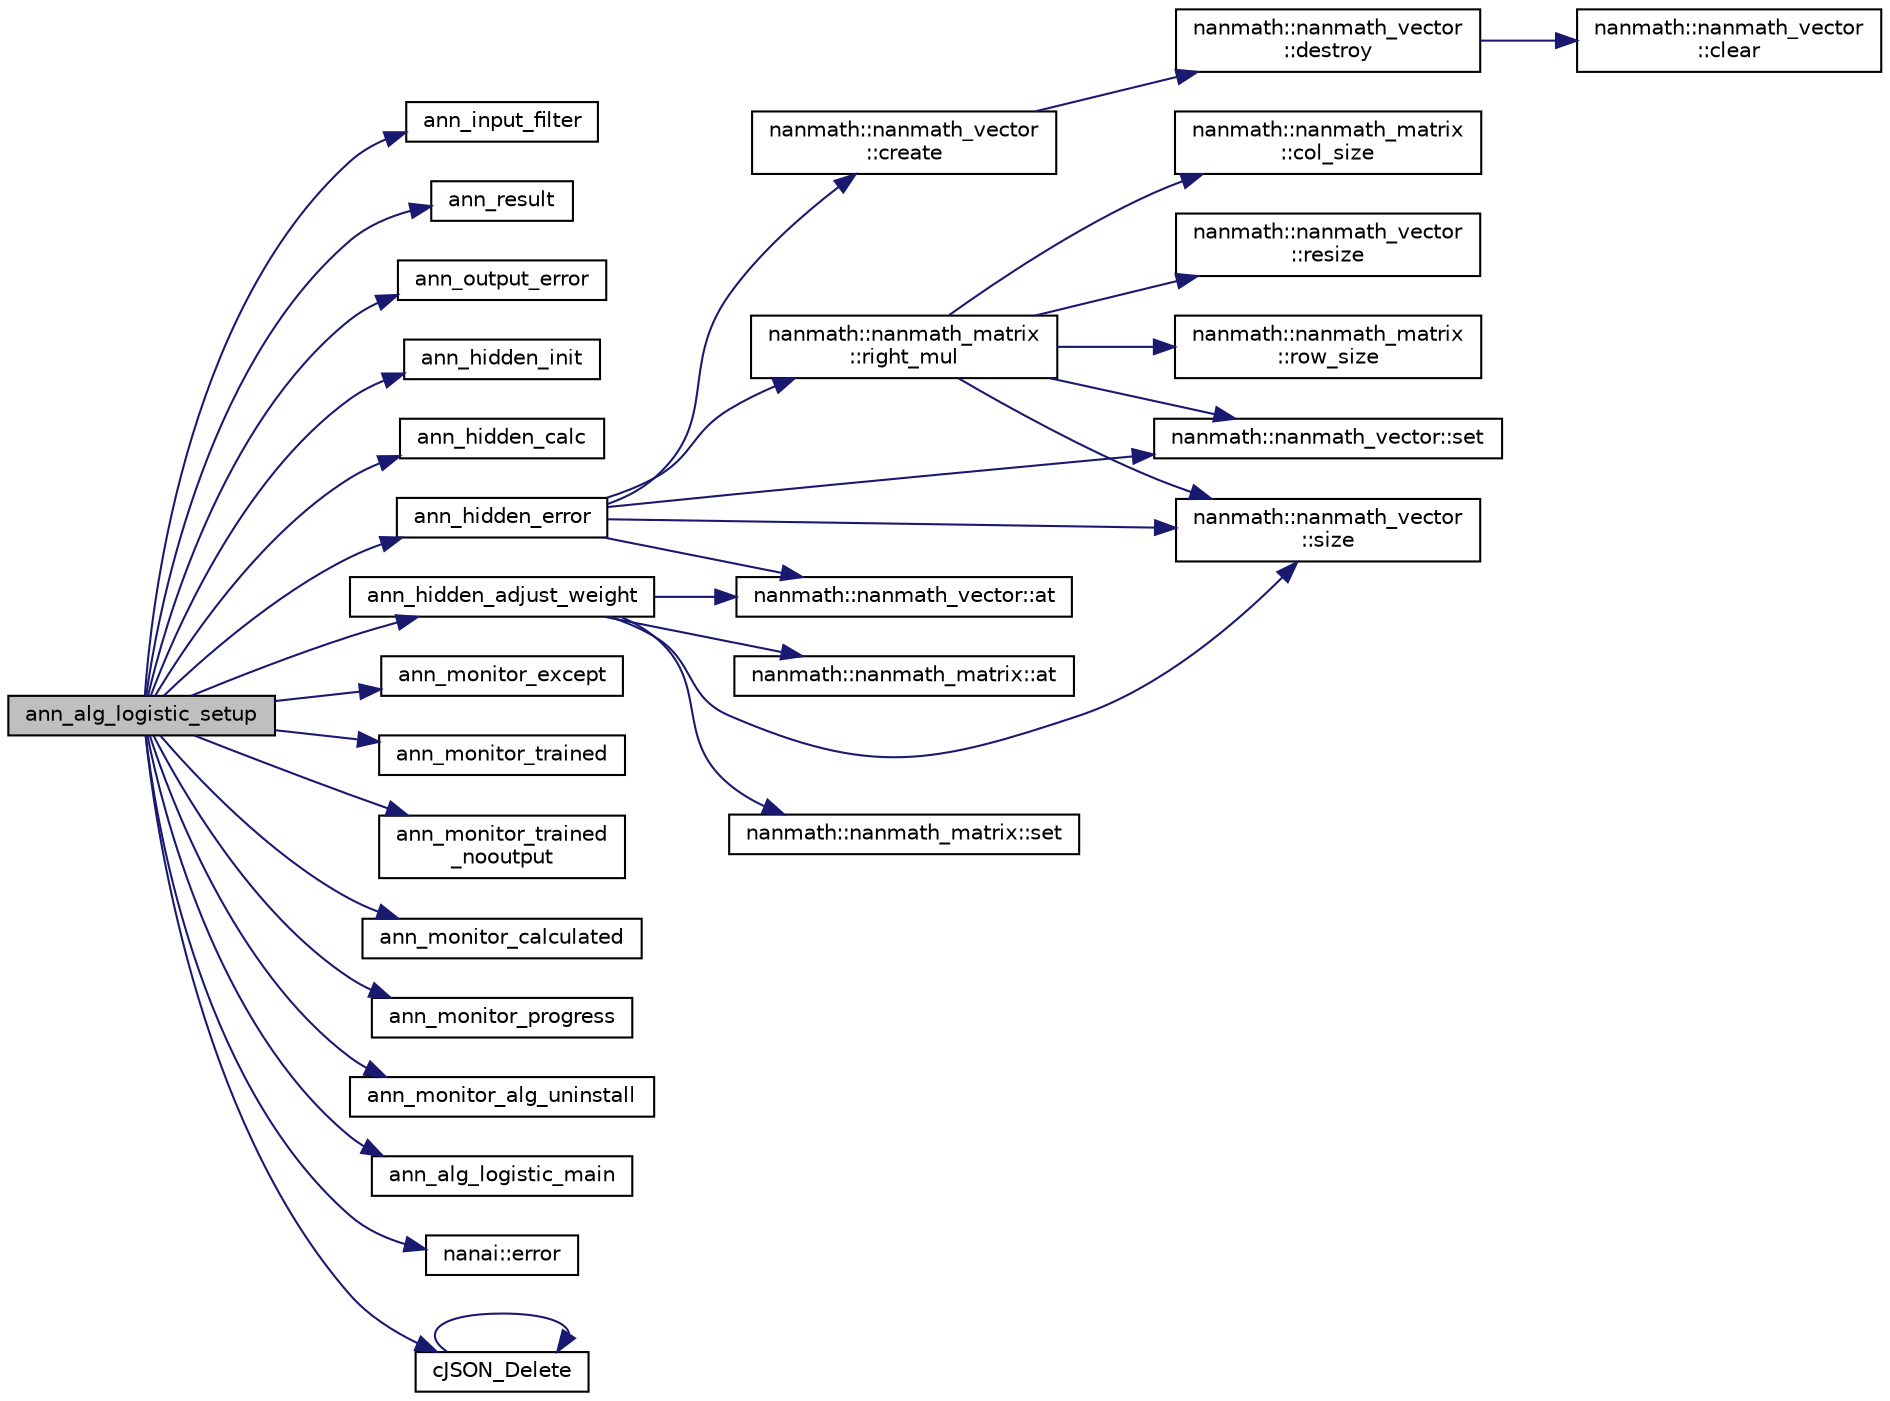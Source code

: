 digraph "ann_alg_logistic_setup"
{
  edge [fontname="Helvetica",fontsize="10",labelfontname="Helvetica",labelfontsize="10"];
  node [fontname="Helvetica",fontsize="10",shape=record];
  rankdir="LR";
  Node1 [label="ann_alg_logistic_setup",height=0.2,width=0.4,color="black", fillcolor="grey75", style="filled", fontcolor="black"];
  Node1 -> Node2 [color="midnightblue",fontsize="10",style="solid"];
  Node2 [label="ann_input_filter",height=0.2,width=0.4,color="black", fillcolor="white", style="filled",URL="$nanai__ann__alg__logistic_8cc.html#a3c42fb0fb40b8a54d51349dc55251839"];
  Node1 -> Node3 [color="midnightblue",fontsize="10",style="solid"];
  Node3 [label="ann_result",height=0.2,width=0.4,color="black", fillcolor="white", style="filled",URL="$nanai__ann__alg__logistic_8cc.html#ae0a39878ad8f501450035f59421114d5"];
  Node1 -> Node4 [color="midnightblue",fontsize="10",style="solid"];
  Node4 [label="ann_output_error",height=0.2,width=0.4,color="black", fillcolor="white", style="filled",URL="$nanai__ann__alg__logistic_8cc.html#a22f48a67aa60dc222ac10684db01a3dc"];
  Node1 -> Node5 [color="midnightblue",fontsize="10",style="solid"];
  Node5 [label="ann_hidden_init",height=0.2,width=0.4,color="black", fillcolor="white", style="filled",URL="$nanai__ann__alg__logistic_8cc.html#ad53ec39444e2dbde1c7e183600b887e2"];
  Node1 -> Node6 [color="midnightblue",fontsize="10",style="solid"];
  Node6 [label="ann_hidden_calc",height=0.2,width=0.4,color="black", fillcolor="white", style="filled",URL="$nanai__ann__alg__logistic_8cc.html#a0fe61d9bf990d8ffc0a793ea8cba203c"];
  Node1 -> Node7 [color="midnightblue",fontsize="10",style="solid"];
  Node7 [label="ann_hidden_error",height=0.2,width=0.4,color="black", fillcolor="white", style="filled",URL="$nanai__ann__alg__logistic_8cc.html#a37136881199e91079d26428f8929f236"];
  Node7 -> Node8 [color="midnightblue",fontsize="10",style="solid"];
  Node8 [label="nanmath::nanmath_vector\l::create",height=0.2,width=0.4,color="black", fillcolor="white", style="filled",URL="$classnanmath_1_1nanmath__vector.html#af9f7f3a965aee9befe0fff50746848ee"];
  Node8 -> Node9 [color="midnightblue",fontsize="10",style="solid"];
  Node9 [label="nanmath::nanmath_vector\l::destroy",height=0.2,width=0.4,color="black", fillcolor="white", style="filled",URL="$classnanmath_1_1nanmath__vector.html#a901586a8e1f67af4c1b5c7e5e4126dc0"];
  Node9 -> Node10 [color="midnightblue",fontsize="10",style="solid"];
  Node10 [label="nanmath::nanmath_vector\l::clear",height=0.2,width=0.4,color="black", fillcolor="white", style="filled",URL="$classnanmath_1_1nanmath__vector.html#a011d39d80690df03197309b2f09105a7"];
  Node7 -> Node11 [color="midnightblue",fontsize="10",style="solid"];
  Node11 [label="nanmath::nanmath_vector\l::size",height=0.2,width=0.4,color="black", fillcolor="white", style="filled",URL="$classnanmath_1_1nanmath__vector.html#a3cf8be42dcdac880c4107bd19ba2d034"];
  Node7 -> Node12 [color="midnightblue",fontsize="10",style="solid"];
  Node12 [label="nanmath::nanmath_matrix\l::right_mul",height=0.2,width=0.4,color="black", fillcolor="white", style="filled",URL="$classnanmath_1_1nanmath__matrix.html#a785f78f5f75769e2e4d1dbe23c37ea2a"];
  Node12 -> Node13 [color="midnightblue",fontsize="10",style="solid"];
  Node13 [label="nanmath::nanmath_matrix\l::row_size",height=0.2,width=0.4,color="black", fillcolor="white", style="filled",URL="$classnanmath_1_1nanmath__matrix.html#a15dc80fe330112c1a17ef6f7de168943"];
  Node12 -> Node14 [color="midnightblue",fontsize="10",style="solid"];
  Node14 [label="nanmath::nanmath_matrix\l::col_size",height=0.2,width=0.4,color="black", fillcolor="white", style="filled",URL="$classnanmath_1_1nanmath__matrix.html#a4fcc48d81fc393f7cbee5e3c1fe04f75"];
  Node12 -> Node11 [color="midnightblue",fontsize="10",style="solid"];
  Node12 -> Node15 [color="midnightblue",fontsize="10",style="solid"];
  Node15 [label="nanmath::nanmath_vector\l::resize",height=0.2,width=0.4,color="black", fillcolor="white", style="filled",URL="$classnanmath_1_1nanmath__vector.html#ab83eb8611ce5cc0056f3d66455a2c268"];
  Node12 -> Node16 [color="midnightblue",fontsize="10",style="solid"];
  Node16 [label="nanmath::nanmath_vector::set",height=0.2,width=0.4,color="black", fillcolor="white", style="filled",URL="$classnanmath_1_1nanmath__vector.html#aa56db6b2a630c59c94b473c459ff4673"];
  Node7 -> Node16 [color="midnightblue",fontsize="10",style="solid"];
  Node7 -> Node17 [color="midnightblue",fontsize="10",style="solid"];
  Node17 [label="nanmath::nanmath_vector::at",height=0.2,width=0.4,color="black", fillcolor="white", style="filled",URL="$classnanmath_1_1nanmath__vector.html#a601939a78266b097d86c2df0ea4504e6"];
  Node1 -> Node18 [color="midnightblue",fontsize="10",style="solid"];
  Node18 [label="ann_hidden_adjust_weight",height=0.2,width=0.4,color="black", fillcolor="white", style="filled",URL="$nanai__ann__alg__logistic_8cc.html#ac308ebcb9d03ce254c575e5128e7030c"];
  Node18 -> Node11 [color="midnightblue",fontsize="10",style="solid"];
  Node18 -> Node17 [color="midnightblue",fontsize="10",style="solid"];
  Node18 -> Node19 [color="midnightblue",fontsize="10",style="solid"];
  Node19 [label="nanmath::nanmath_matrix::at",height=0.2,width=0.4,color="black", fillcolor="white", style="filled",URL="$classnanmath_1_1nanmath__matrix.html#abeecd392efba8d91e4f0e1151199d063"];
  Node18 -> Node20 [color="midnightblue",fontsize="10",style="solid"];
  Node20 [label="nanmath::nanmath_matrix::set",height=0.2,width=0.4,color="black", fillcolor="white", style="filled",URL="$classnanmath_1_1nanmath__matrix.html#a96c4e5fed99527adee5ff5b756589d0d"];
  Node1 -> Node21 [color="midnightblue",fontsize="10",style="solid"];
  Node21 [label="ann_monitor_except",height=0.2,width=0.4,color="black", fillcolor="white", style="filled",URL="$nanai__ann__alg__logistic_8cc.html#a282d5a12ff41af40bc5b670a41095e72"];
  Node1 -> Node22 [color="midnightblue",fontsize="10",style="solid"];
  Node22 [label="ann_monitor_trained",height=0.2,width=0.4,color="black", fillcolor="white", style="filled",URL="$nanai__ann__alg__logistic_8cc.html#afcad9c91560b6f6d36144adc94df9bf6"];
  Node1 -> Node23 [color="midnightblue",fontsize="10",style="solid"];
  Node23 [label="ann_monitor_trained\l_nooutput",height=0.2,width=0.4,color="black", fillcolor="white", style="filled",URL="$nanai__ann__alg__logistic_8cc.html#a1b0daaa9e62ce0e0a4b108cc753e90ee"];
  Node1 -> Node24 [color="midnightblue",fontsize="10",style="solid"];
  Node24 [label="ann_monitor_calculated",height=0.2,width=0.4,color="black", fillcolor="white", style="filled",URL="$nanai__ann__alg__logistic_8cc.html#ac177a5bc96e146bd4376c50287239f5d"];
  Node1 -> Node25 [color="midnightblue",fontsize="10",style="solid"];
  Node25 [label="ann_monitor_progress",height=0.2,width=0.4,color="black", fillcolor="white", style="filled",URL="$nanai__ann__alg__logistic_8cc.html#a721ca374b41dac6722b0967c10a34e56"];
  Node1 -> Node26 [color="midnightblue",fontsize="10",style="solid"];
  Node26 [label="ann_monitor_alg_uninstall",height=0.2,width=0.4,color="black", fillcolor="white", style="filled",URL="$nanai__ann__alg__logistic_8cc.html#aa772f422064c07029248888a5fc060a5"];
  Node1 -> Node27 [color="midnightblue",fontsize="10",style="solid"];
  Node27 [label="ann_alg_logistic_main",height=0.2,width=0.4,color="black", fillcolor="white", style="filled",URL="$nanai__ann__alg__logistic_8cc.html#a4f489f346a33b59185f5e8160854487a"];
  Node1 -> Node28 [color="midnightblue",fontsize="10",style="solid"];
  Node28 [label="nanai::error",height=0.2,width=0.4,color="black", fillcolor="white", style="filled",URL="$namespacenanai.html#a89261d96bcefbd9b2e87c85a4370f878"];
  Node1 -> Node29 [color="midnightblue",fontsize="10",style="solid"];
  Node29 [label="cJSON_Delete",height=0.2,width=0.4,color="black", fillcolor="white", style="filled",URL="$c_j_s_o_n_8cc.html#ab18060251de70a2b55a18dec694f8f8a"];
  Node29 -> Node29 [color="midnightblue",fontsize="10",style="solid"];
}
